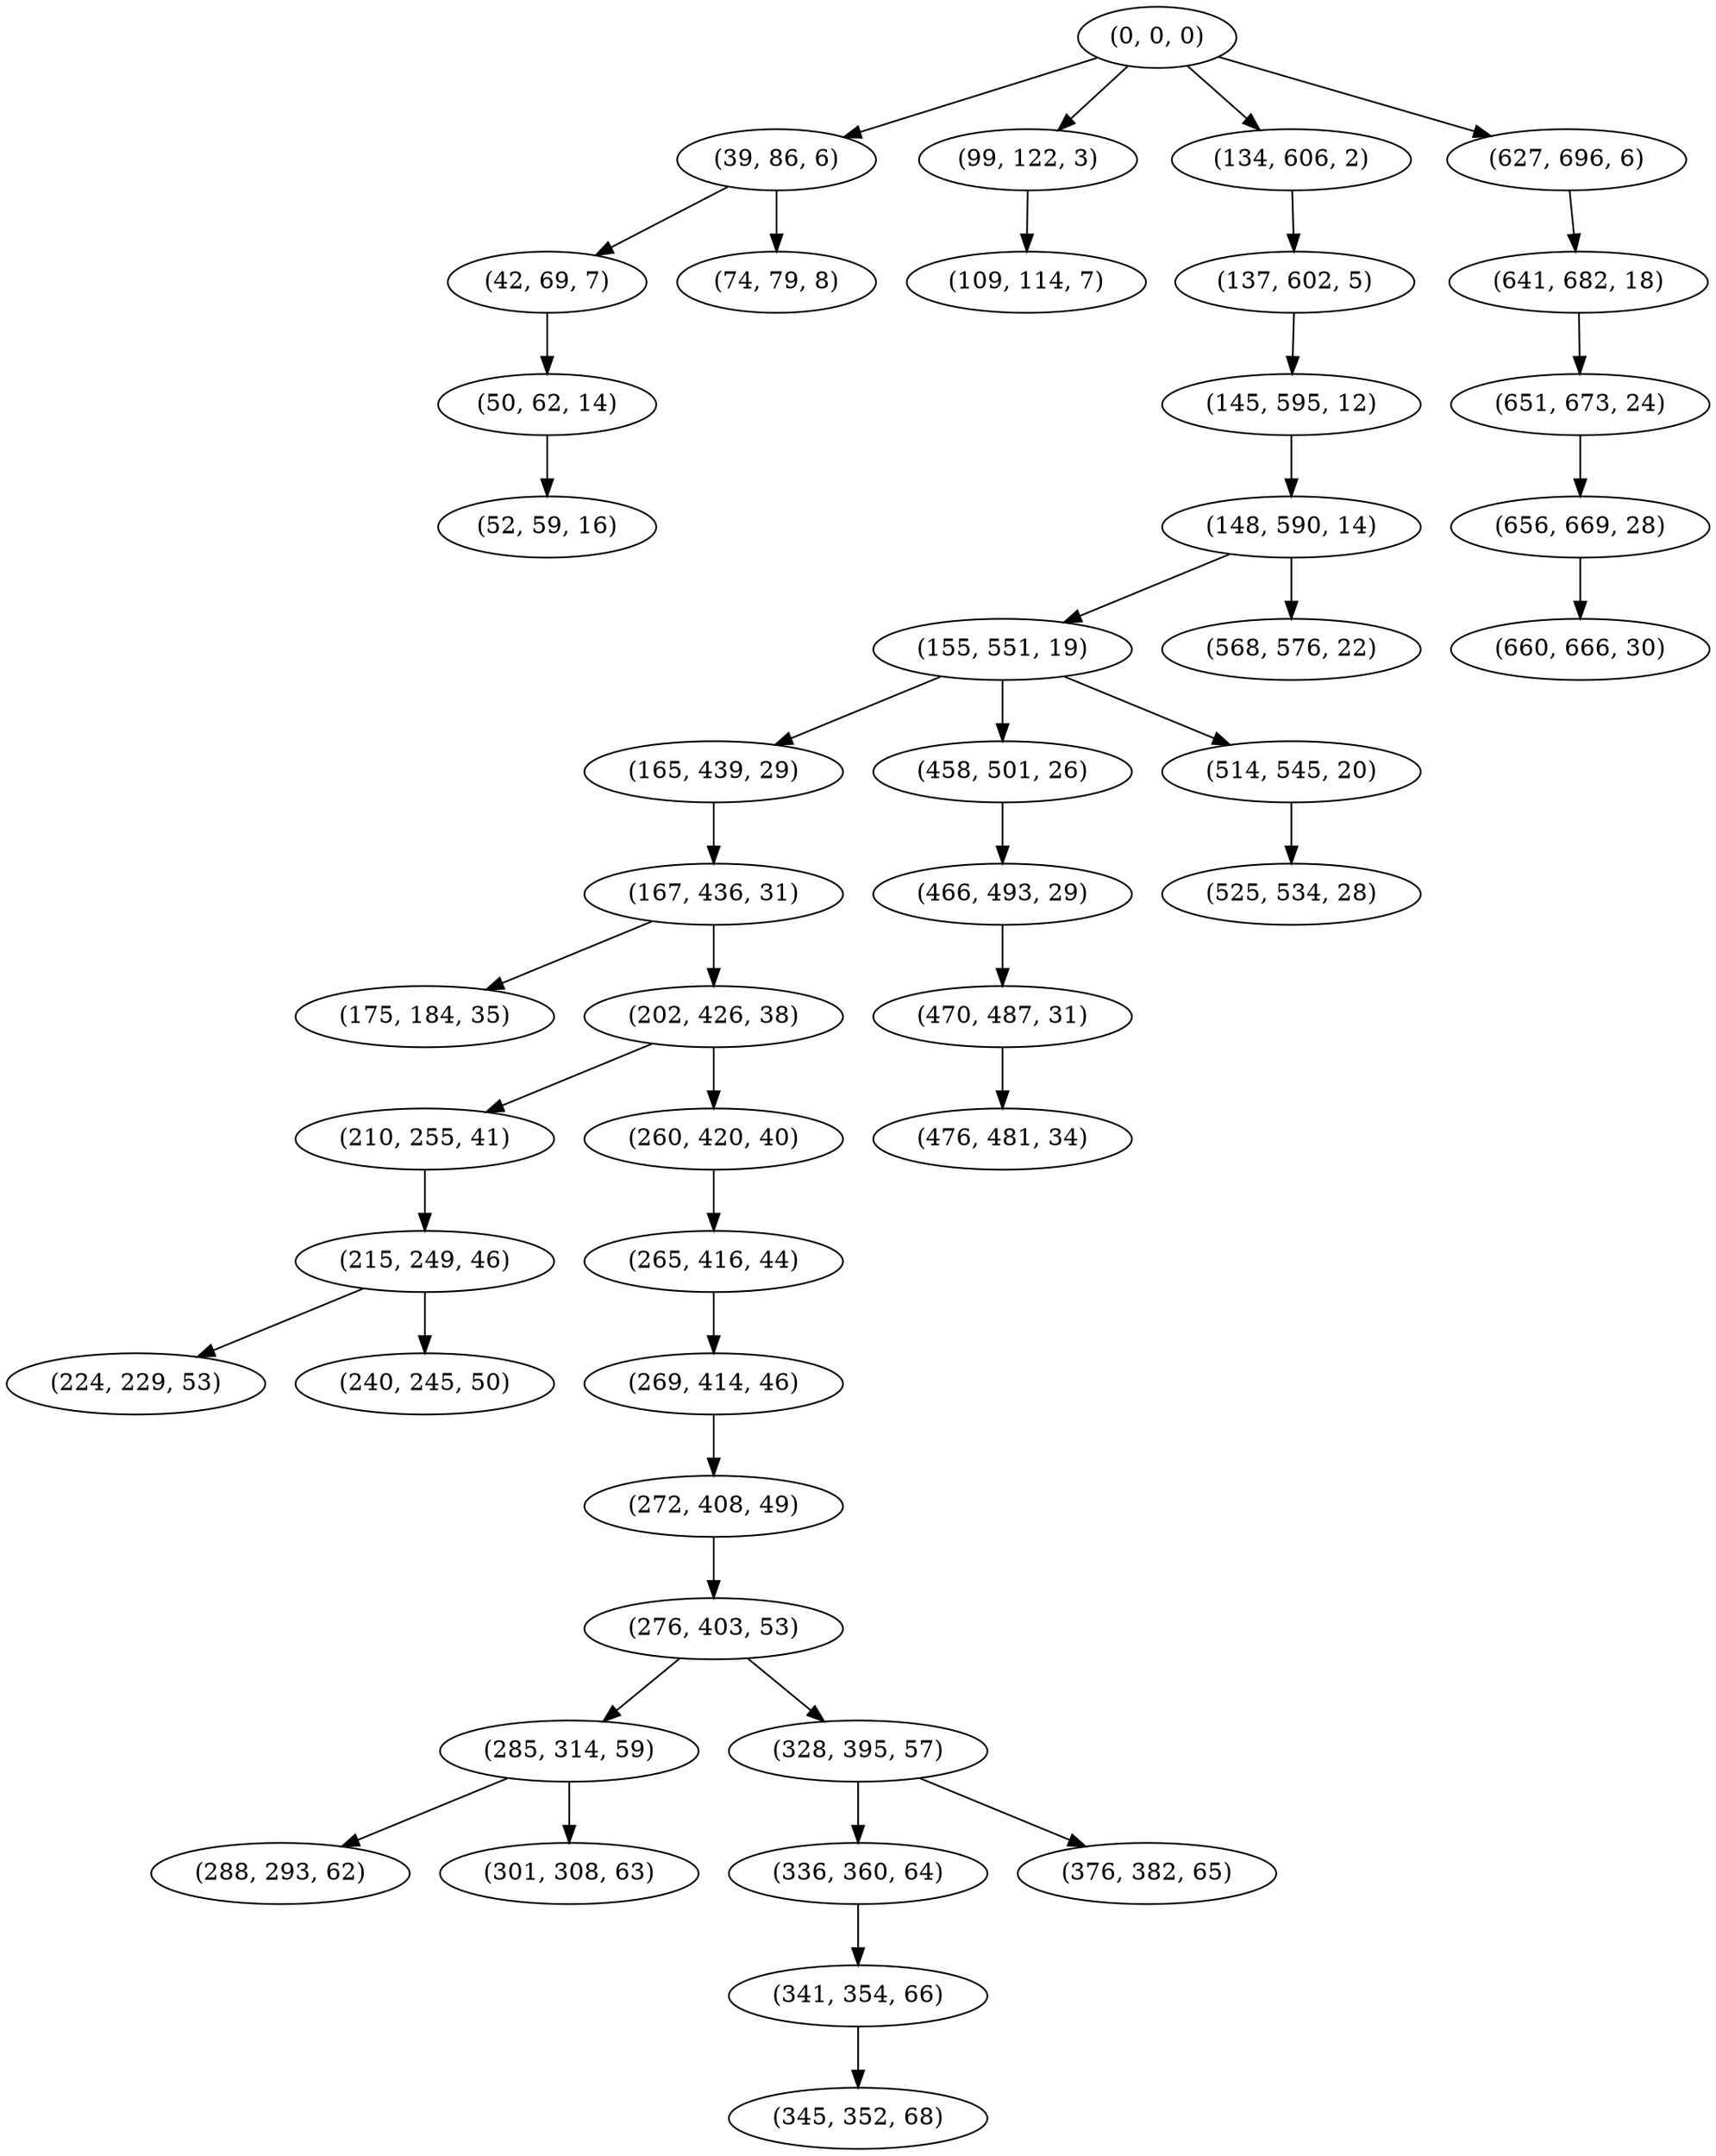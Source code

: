digraph tree {
    "(0, 0, 0)";
    "(39, 86, 6)";
    "(42, 69, 7)";
    "(50, 62, 14)";
    "(52, 59, 16)";
    "(74, 79, 8)";
    "(99, 122, 3)";
    "(109, 114, 7)";
    "(134, 606, 2)";
    "(137, 602, 5)";
    "(145, 595, 12)";
    "(148, 590, 14)";
    "(155, 551, 19)";
    "(165, 439, 29)";
    "(167, 436, 31)";
    "(175, 184, 35)";
    "(202, 426, 38)";
    "(210, 255, 41)";
    "(215, 249, 46)";
    "(224, 229, 53)";
    "(240, 245, 50)";
    "(260, 420, 40)";
    "(265, 416, 44)";
    "(269, 414, 46)";
    "(272, 408, 49)";
    "(276, 403, 53)";
    "(285, 314, 59)";
    "(288, 293, 62)";
    "(301, 308, 63)";
    "(328, 395, 57)";
    "(336, 360, 64)";
    "(341, 354, 66)";
    "(345, 352, 68)";
    "(376, 382, 65)";
    "(458, 501, 26)";
    "(466, 493, 29)";
    "(470, 487, 31)";
    "(476, 481, 34)";
    "(514, 545, 20)";
    "(525, 534, 28)";
    "(568, 576, 22)";
    "(627, 696, 6)";
    "(641, 682, 18)";
    "(651, 673, 24)";
    "(656, 669, 28)";
    "(660, 666, 30)";
    "(0, 0, 0)" -> "(39, 86, 6)";
    "(0, 0, 0)" -> "(99, 122, 3)";
    "(0, 0, 0)" -> "(134, 606, 2)";
    "(0, 0, 0)" -> "(627, 696, 6)";
    "(39, 86, 6)" -> "(42, 69, 7)";
    "(39, 86, 6)" -> "(74, 79, 8)";
    "(42, 69, 7)" -> "(50, 62, 14)";
    "(50, 62, 14)" -> "(52, 59, 16)";
    "(99, 122, 3)" -> "(109, 114, 7)";
    "(134, 606, 2)" -> "(137, 602, 5)";
    "(137, 602, 5)" -> "(145, 595, 12)";
    "(145, 595, 12)" -> "(148, 590, 14)";
    "(148, 590, 14)" -> "(155, 551, 19)";
    "(148, 590, 14)" -> "(568, 576, 22)";
    "(155, 551, 19)" -> "(165, 439, 29)";
    "(155, 551, 19)" -> "(458, 501, 26)";
    "(155, 551, 19)" -> "(514, 545, 20)";
    "(165, 439, 29)" -> "(167, 436, 31)";
    "(167, 436, 31)" -> "(175, 184, 35)";
    "(167, 436, 31)" -> "(202, 426, 38)";
    "(202, 426, 38)" -> "(210, 255, 41)";
    "(202, 426, 38)" -> "(260, 420, 40)";
    "(210, 255, 41)" -> "(215, 249, 46)";
    "(215, 249, 46)" -> "(224, 229, 53)";
    "(215, 249, 46)" -> "(240, 245, 50)";
    "(260, 420, 40)" -> "(265, 416, 44)";
    "(265, 416, 44)" -> "(269, 414, 46)";
    "(269, 414, 46)" -> "(272, 408, 49)";
    "(272, 408, 49)" -> "(276, 403, 53)";
    "(276, 403, 53)" -> "(285, 314, 59)";
    "(276, 403, 53)" -> "(328, 395, 57)";
    "(285, 314, 59)" -> "(288, 293, 62)";
    "(285, 314, 59)" -> "(301, 308, 63)";
    "(328, 395, 57)" -> "(336, 360, 64)";
    "(328, 395, 57)" -> "(376, 382, 65)";
    "(336, 360, 64)" -> "(341, 354, 66)";
    "(341, 354, 66)" -> "(345, 352, 68)";
    "(458, 501, 26)" -> "(466, 493, 29)";
    "(466, 493, 29)" -> "(470, 487, 31)";
    "(470, 487, 31)" -> "(476, 481, 34)";
    "(514, 545, 20)" -> "(525, 534, 28)";
    "(627, 696, 6)" -> "(641, 682, 18)";
    "(641, 682, 18)" -> "(651, 673, 24)";
    "(651, 673, 24)" -> "(656, 669, 28)";
    "(656, 669, 28)" -> "(660, 666, 30)";
}
